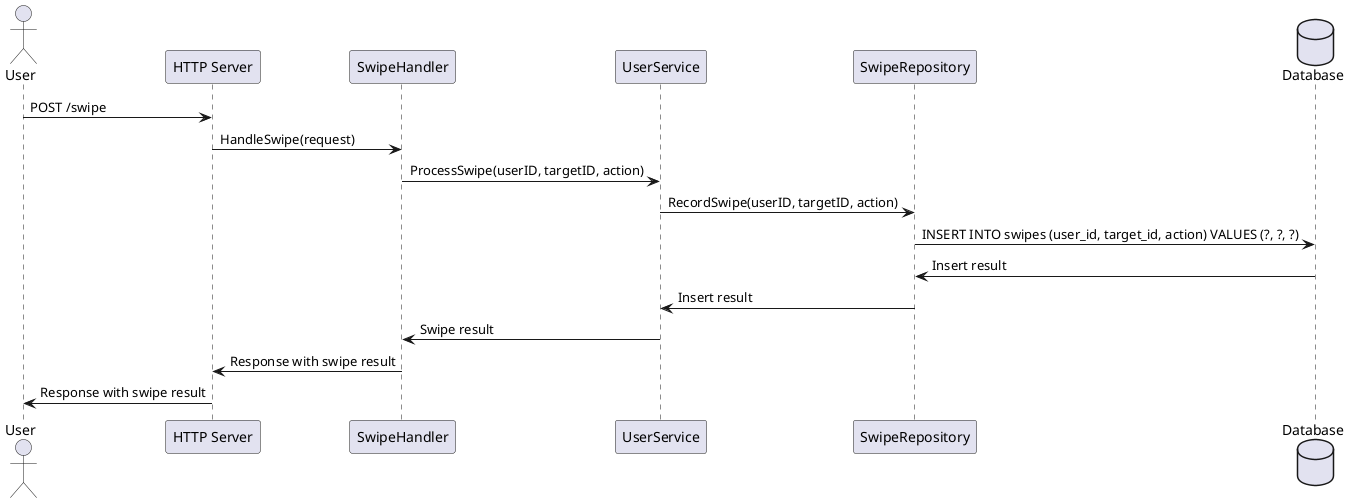 @startuml
actor User
participant "HTTP Server" as HttpServer
participant "SwipeHandler" as SwipeHandler
participant "UserService" as UserService
participant "SwipeRepository" as SwipeRepository
database "Database" as Database

User -> HttpServer: POST /swipe
HttpServer -> SwipeHandler: HandleSwipe(request)
SwipeHandler -> UserService: ProcessSwipe(userID, targetID, action)
UserService -> SwipeRepository: RecordSwipe(userID, targetID, action)
SwipeRepository -> Database: INSERT INTO swipes (user_id, target_id, action) VALUES (?, ?, ?)
Database -> SwipeRepository: Insert result
SwipeRepository -> UserService: Insert result
UserService -> SwipeHandler: Swipe result
SwipeHandler -> HttpServer: Response with swipe result
HttpServer -> User: Response with swipe result
@enduml